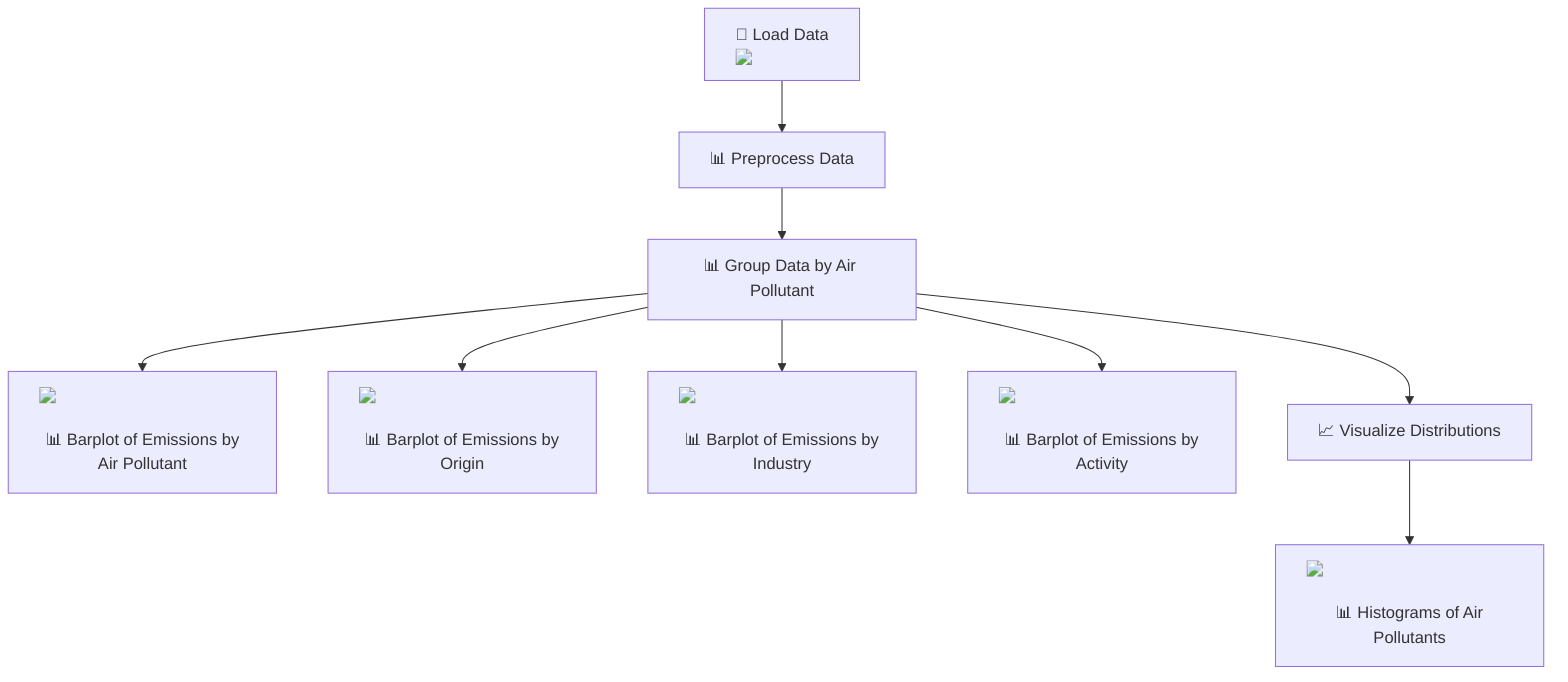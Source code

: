flowchart TD
    A["📁 Load Data <img src='file.svg' />"] --> B["📊 Preprocess Data"]
    B --> C["📊 Group Data by Air Pollutant"]
    C --> D["<img src='dummy_plots/barplot_template.svg'/> <br/> 📊 Barplot of Emissions by Air Pollutant"]
    C --> E["<img src='dummy_plots/barplot_template.svg'/> <br/> 📊 Barplot of Emissions by Origin"]
    C --> F["<img src='dummy_plots/barplot_template.svg'/> <br/> 📊 Barplot of Emissions by Industry"]
    C --> G["<img src='dummy_plots/barplot_template.svg'/> <br/> 📊 Barplot of Emissions by Activity"]
    C --> H["📈 Visualize Distributions"]
    H --> I["<img src='dummy_plots/hist_template.svg'/> <br/> 📊 Histograms of Air Pollutants"]